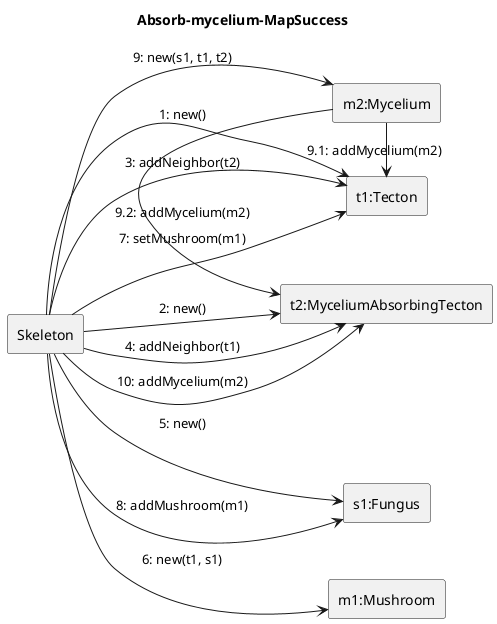 @startuml Absorb-mycelium/map-success
left to right direction
title Absorb-mycelium-MapSuccess

rectangle Skeleton

rectangle "t1:Tecton" as t1
rectangle "t2:MyceliumAbsorbingTecton" as t2
rectangle "s1:Fungus" as s1
rectangle "m1:Mushroom" as m1
rectangle "m2:Mycelium" as m2

Skeleton --> t1: 1: new()
Skeleton --> t2: 2: new()
Skeleton --> t1: 3: addNeighbor(t2)
Skeleton --> t2: 4: addNeighbor(t1)
Skeleton --> s1 : 5: new()
Skeleton --> m1: 6: new(t1, s1)
Skeleton --> t1 : 7: setMushroom(m1)
Skeleton --> s1: 8: addMushroom(m1)
Skeleton --> m2: 9: new(s1, t1, t2)
m2 -> t1 : 9.1: addMycelium(m2)
m2 -> t2 : 9.2: addMycelium(m2)
Skeleton --> t2: 10: addMycelium(m2)

@enduml